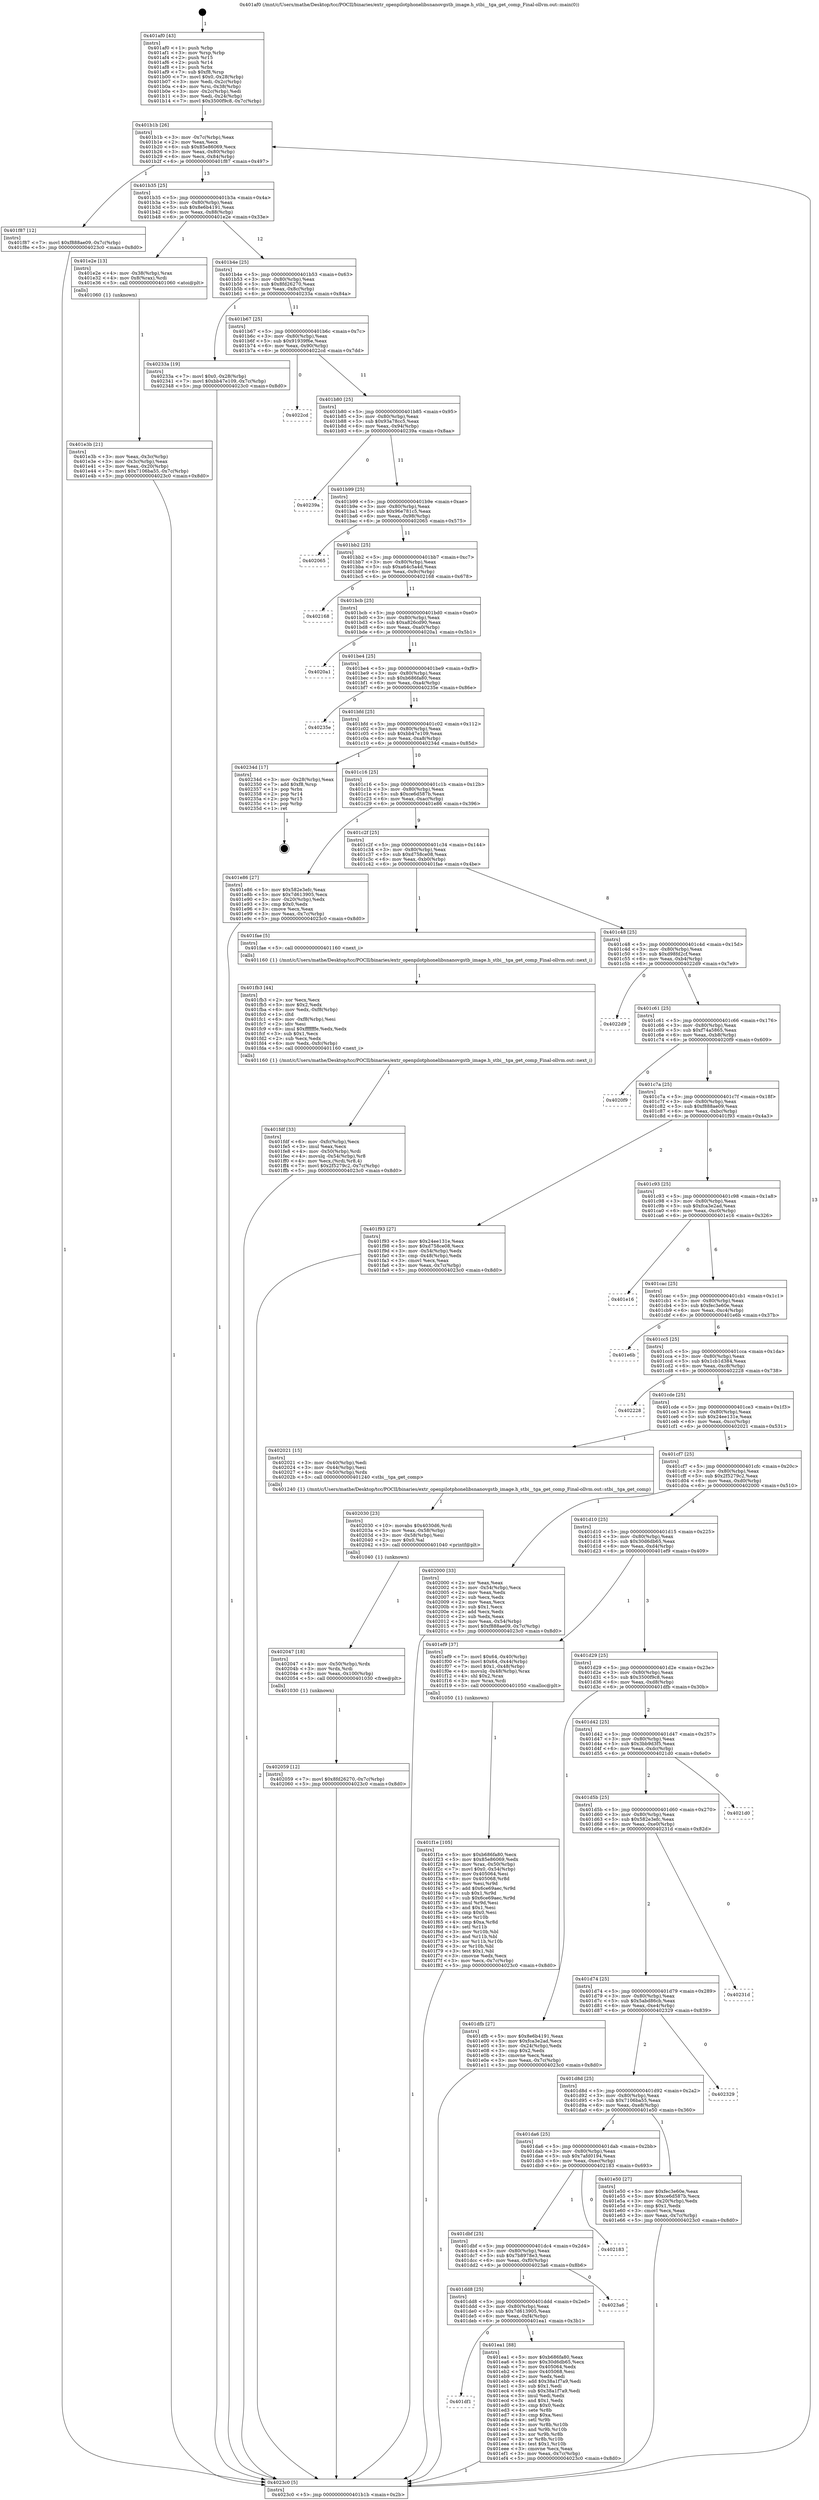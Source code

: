 digraph "0x401af0" {
  label = "0x401af0 (/mnt/c/Users/mathe/Desktop/tcc/POCII/binaries/extr_openpilotphonelibsnanovgstb_image.h_stbi__tga_get_comp_Final-ollvm.out::main(0))"
  labelloc = "t"
  node[shape=record]

  Entry [label="",width=0.3,height=0.3,shape=circle,fillcolor=black,style=filled]
  "0x401b1b" [label="{
     0x401b1b [26]\l
     | [instrs]\l
     &nbsp;&nbsp;0x401b1b \<+3\>: mov -0x7c(%rbp),%eax\l
     &nbsp;&nbsp;0x401b1e \<+2\>: mov %eax,%ecx\l
     &nbsp;&nbsp;0x401b20 \<+6\>: sub $0x85e86069,%ecx\l
     &nbsp;&nbsp;0x401b26 \<+3\>: mov %eax,-0x80(%rbp)\l
     &nbsp;&nbsp;0x401b29 \<+6\>: mov %ecx,-0x84(%rbp)\l
     &nbsp;&nbsp;0x401b2f \<+6\>: je 0000000000401f87 \<main+0x497\>\l
  }"]
  "0x401f87" [label="{
     0x401f87 [12]\l
     | [instrs]\l
     &nbsp;&nbsp;0x401f87 \<+7\>: movl $0xf888ae09,-0x7c(%rbp)\l
     &nbsp;&nbsp;0x401f8e \<+5\>: jmp 00000000004023c0 \<main+0x8d0\>\l
  }"]
  "0x401b35" [label="{
     0x401b35 [25]\l
     | [instrs]\l
     &nbsp;&nbsp;0x401b35 \<+5\>: jmp 0000000000401b3a \<main+0x4a\>\l
     &nbsp;&nbsp;0x401b3a \<+3\>: mov -0x80(%rbp),%eax\l
     &nbsp;&nbsp;0x401b3d \<+5\>: sub $0x8e6b4191,%eax\l
     &nbsp;&nbsp;0x401b42 \<+6\>: mov %eax,-0x88(%rbp)\l
     &nbsp;&nbsp;0x401b48 \<+6\>: je 0000000000401e2e \<main+0x33e\>\l
  }"]
  Exit [label="",width=0.3,height=0.3,shape=circle,fillcolor=black,style=filled,peripheries=2]
  "0x401e2e" [label="{
     0x401e2e [13]\l
     | [instrs]\l
     &nbsp;&nbsp;0x401e2e \<+4\>: mov -0x38(%rbp),%rax\l
     &nbsp;&nbsp;0x401e32 \<+4\>: mov 0x8(%rax),%rdi\l
     &nbsp;&nbsp;0x401e36 \<+5\>: call 0000000000401060 \<atoi@plt\>\l
     | [calls]\l
     &nbsp;&nbsp;0x401060 \{1\} (unknown)\l
  }"]
  "0x401b4e" [label="{
     0x401b4e [25]\l
     | [instrs]\l
     &nbsp;&nbsp;0x401b4e \<+5\>: jmp 0000000000401b53 \<main+0x63\>\l
     &nbsp;&nbsp;0x401b53 \<+3\>: mov -0x80(%rbp),%eax\l
     &nbsp;&nbsp;0x401b56 \<+5\>: sub $0x8fd26270,%eax\l
     &nbsp;&nbsp;0x401b5b \<+6\>: mov %eax,-0x8c(%rbp)\l
     &nbsp;&nbsp;0x401b61 \<+6\>: je 000000000040233a \<main+0x84a\>\l
  }"]
  "0x402059" [label="{
     0x402059 [12]\l
     | [instrs]\l
     &nbsp;&nbsp;0x402059 \<+7\>: movl $0x8fd26270,-0x7c(%rbp)\l
     &nbsp;&nbsp;0x402060 \<+5\>: jmp 00000000004023c0 \<main+0x8d0\>\l
  }"]
  "0x40233a" [label="{
     0x40233a [19]\l
     | [instrs]\l
     &nbsp;&nbsp;0x40233a \<+7\>: movl $0x0,-0x28(%rbp)\l
     &nbsp;&nbsp;0x402341 \<+7\>: movl $0xbb47e109,-0x7c(%rbp)\l
     &nbsp;&nbsp;0x402348 \<+5\>: jmp 00000000004023c0 \<main+0x8d0\>\l
  }"]
  "0x401b67" [label="{
     0x401b67 [25]\l
     | [instrs]\l
     &nbsp;&nbsp;0x401b67 \<+5\>: jmp 0000000000401b6c \<main+0x7c\>\l
     &nbsp;&nbsp;0x401b6c \<+3\>: mov -0x80(%rbp),%eax\l
     &nbsp;&nbsp;0x401b6f \<+5\>: sub $0x91939f6e,%eax\l
     &nbsp;&nbsp;0x401b74 \<+6\>: mov %eax,-0x90(%rbp)\l
     &nbsp;&nbsp;0x401b7a \<+6\>: je 00000000004022cd \<main+0x7dd\>\l
  }"]
  "0x402047" [label="{
     0x402047 [18]\l
     | [instrs]\l
     &nbsp;&nbsp;0x402047 \<+4\>: mov -0x50(%rbp),%rdx\l
     &nbsp;&nbsp;0x40204b \<+3\>: mov %rdx,%rdi\l
     &nbsp;&nbsp;0x40204e \<+6\>: mov %eax,-0x100(%rbp)\l
     &nbsp;&nbsp;0x402054 \<+5\>: call 0000000000401030 \<free@plt\>\l
     | [calls]\l
     &nbsp;&nbsp;0x401030 \{1\} (unknown)\l
  }"]
  "0x4022cd" [label="{
     0x4022cd\l
  }", style=dashed]
  "0x401b80" [label="{
     0x401b80 [25]\l
     | [instrs]\l
     &nbsp;&nbsp;0x401b80 \<+5\>: jmp 0000000000401b85 \<main+0x95\>\l
     &nbsp;&nbsp;0x401b85 \<+3\>: mov -0x80(%rbp),%eax\l
     &nbsp;&nbsp;0x401b88 \<+5\>: sub $0x93a78cc5,%eax\l
     &nbsp;&nbsp;0x401b8d \<+6\>: mov %eax,-0x94(%rbp)\l
     &nbsp;&nbsp;0x401b93 \<+6\>: je 000000000040239a \<main+0x8aa\>\l
  }"]
  "0x402030" [label="{
     0x402030 [23]\l
     | [instrs]\l
     &nbsp;&nbsp;0x402030 \<+10\>: movabs $0x4030d6,%rdi\l
     &nbsp;&nbsp;0x40203a \<+3\>: mov %eax,-0x58(%rbp)\l
     &nbsp;&nbsp;0x40203d \<+3\>: mov -0x58(%rbp),%esi\l
     &nbsp;&nbsp;0x402040 \<+2\>: mov $0x0,%al\l
     &nbsp;&nbsp;0x402042 \<+5\>: call 0000000000401040 \<printf@plt\>\l
     | [calls]\l
     &nbsp;&nbsp;0x401040 \{1\} (unknown)\l
  }"]
  "0x40239a" [label="{
     0x40239a\l
  }", style=dashed]
  "0x401b99" [label="{
     0x401b99 [25]\l
     | [instrs]\l
     &nbsp;&nbsp;0x401b99 \<+5\>: jmp 0000000000401b9e \<main+0xae\>\l
     &nbsp;&nbsp;0x401b9e \<+3\>: mov -0x80(%rbp),%eax\l
     &nbsp;&nbsp;0x401ba1 \<+5\>: sub $0x96e781c5,%eax\l
     &nbsp;&nbsp;0x401ba6 \<+6\>: mov %eax,-0x98(%rbp)\l
     &nbsp;&nbsp;0x401bac \<+6\>: je 0000000000402065 \<main+0x575\>\l
  }"]
  "0x401fdf" [label="{
     0x401fdf [33]\l
     | [instrs]\l
     &nbsp;&nbsp;0x401fdf \<+6\>: mov -0xfc(%rbp),%ecx\l
     &nbsp;&nbsp;0x401fe5 \<+3\>: imul %eax,%ecx\l
     &nbsp;&nbsp;0x401fe8 \<+4\>: mov -0x50(%rbp),%rdi\l
     &nbsp;&nbsp;0x401fec \<+4\>: movslq -0x54(%rbp),%r8\l
     &nbsp;&nbsp;0x401ff0 \<+4\>: mov %ecx,(%rdi,%r8,4)\l
     &nbsp;&nbsp;0x401ff4 \<+7\>: movl $0x2f5279c2,-0x7c(%rbp)\l
     &nbsp;&nbsp;0x401ffb \<+5\>: jmp 00000000004023c0 \<main+0x8d0\>\l
  }"]
  "0x402065" [label="{
     0x402065\l
  }", style=dashed]
  "0x401bb2" [label="{
     0x401bb2 [25]\l
     | [instrs]\l
     &nbsp;&nbsp;0x401bb2 \<+5\>: jmp 0000000000401bb7 \<main+0xc7\>\l
     &nbsp;&nbsp;0x401bb7 \<+3\>: mov -0x80(%rbp),%eax\l
     &nbsp;&nbsp;0x401bba \<+5\>: sub $0xa64c5a4d,%eax\l
     &nbsp;&nbsp;0x401bbf \<+6\>: mov %eax,-0x9c(%rbp)\l
     &nbsp;&nbsp;0x401bc5 \<+6\>: je 0000000000402168 \<main+0x678\>\l
  }"]
  "0x401fb3" [label="{
     0x401fb3 [44]\l
     | [instrs]\l
     &nbsp;&nbsp;0x401fb3 \<+2\>: xor %ecx,%ecx\l
     &nbsp;&nbsp;0x401fb5 \<+5\>: mov $0x2,%edx\l
     &nbsp;&nbsp;0x401fba \<+6\>: mov %edx,-0xf8(%rbp)\l
     &nbsp;&nbsp;0x401fc0 \<+1\>: cltd\l
     &nbsp;&nbsp;0x401fc1 \<+6\>: mov -0xf8(%rbp),%esi\l
     &nbsp;&nbsp;0x401fc7 \<+2\>: idiv %esi\l
     &nbsp;&nbsp;0x401fc9 \<+6\>: imul $0xfffffffe,%edx,%edx\l
     &nbsp;&nbsp;0x401fcf \<+3\>: sub $0x1,%ecx\l
     &nbsp;&nbsp;0x401fd2 \<+2\>: sub %ecx,%edx\l
     &nbsp;&nbsp;0x401fd4 \<+6\>: mov %edx,-0xfc(%rbp)\l
     &nbsp;&nbsp;0x401fda \<+5\>: call 0000000000401160 \<next_i\>\l
     | [calls]\l
     &nbsp;&nbsp;0x401160 \{1\} (/mnt/c/Users/mathe/Desktop/tcc/POCII/binaries/extr_openpilotphonelibsnanovgstb_image.h_stbi__tga_get_comp_Final-ollvm.out::next_i)\l
  }"]
  "0x402168" [label="{
     0x402168\l
  }", style=dashed]
  "0x401bcb" [label="{
     0x401bcb [25]\l
     | [instrs]\l
     &nbsp;&nbsp;0x401bcb \<+5\>: jmp 0000000000401bd0 \<main+0xe0\>\l
     &nbsp;&nbsp;0x401bd0 \<+3\>: mov -0x80(%rbp),%eax\l
     &nbsp;&nbsp;0x401bd3 \<+5\>: sub $0xa826cd90,%eax\l
     &nbsp;&nbsp;0x401bd8 \<+6\>: mov %eax,-0xa0(%rbp)\l
     &nbsp;&nbsp;0x401bde \<+6\>: je 00000000004020a1 \<main+0x5b1\>\l
  }"]
  "0x401f1e" [label="{
     0x401f1e [105]\l
     | [instrs]\l
     &nbsp;&nbsp;0x401f1e \<+5\>: mov $0xb686fa80,%ecx\l
     &nbsp;&nbsp;0x401f23 \<+5\>: mov $0x85e86069,%edx\l
     &nbsp;&nbsp;0x401f28 \<+4\>: mov %rax,-0x50(%rbp)\l
     &nbsp;&nbsp;0x401f2c \<+7\>: movl $0x0,-0x54(%rbp)\l
     &nbsp;&nbsp;0x401f33 \<+7\>: mov 0x405064,%esi\l
     &nbsp;&nbsp;0x401f3a \<+8\>: mov 0x405068,%r8d\l
     &nbsp;&nbsp;0x401f42 \<+3\>: mov %esi,%r9d\l
     &nbsp;&nbsp;0x401f45 \<+7\>: add $0x6ce69aec,%r9d\l
     &nbsp;&nbsp;0x401f4c \<+4\>: sub $0x1,%r9d\l
     &nbsp;&nbsp;0x401f50 \<+7\>: sub $0x6ce69aec,%r9d\l
     &nbsp;&nbsp;0x401f57 \<+4\>: imul %r9d,%esi\l
     &nbsp;&nbsp;0x401f5b \<+3\>: and $0x1,%esi\l
     &nbsp;&nbsp;0x401f5e \<+3\>: cmp $0x0,%esi\l
     &nbsp;&nbsp;0x401f61 \<+4\>: sete %r10b\l
     &nbsp;&nbsp;0x401f65 \<+4\>: cmp $0xa,%r8d\l
     &nbsp;&nbsp;0x401f69 \<+4\>: setl %r11b\l
     &nbsp;&nbsp;0x401f6d \<+3\>: mov %r10b,%bl\l
     &nbsp;&nbsp;0x401f70 \<+3\>: and %r11b,%bl\l
     &nbsp;&nbsp;0x401f73 \<+3\>: xor %r11b,%r10b\l
     &nbsp;&nbsp;0x401f76 \<+3\>: or %r10b,%bl\l
     &nbsp;&nbsp;0x401f79 \<+3\>: test $0x1,%bl\l
     &nbsp;&nbsp;0x401f7c \<+3\>: cmovne %edx,%ecx\l
     &nbsp;&nbsp;0x401f7f \<+3\>: mov %ecx,-0x7c(%rbp)\l
     &nbsp;&nbsp;0x401f82 \<+5\>: jmp 00000000004023c0 \<main+0x8d0\>\l
  }"]
  "0x4020a1" [label="{
     0x4020a1\l
  }", style=dashed]
  "0x401be4" [label="{
     0x401be4 [25]\l
     | [instrs]\l
     &nbsp;&nbsp;0x401be4 \<+5\>: jmp 0000000000401be9 \<main+0xf9\>\l
     &nbsp;&nbsp;0x401be9 \<+3\>: mov -0x80(%rbp),%eax\l
     &nbsp;&nbsp;0x401bec \<+5\>: sub $0xb686fa80,%eax\l
     &nbsp;&nbsp;0x401bf1 \<+6\>: mov %eax,-0xa4(%rbp)\l
     &nbsp;&nbsp;0x401bf7 \<+6\>: je 000000000040235e \<main+0x86e\>\l
  }"]
  "0x401df1" [label="{
     0x401df1\l
  }", style=dashed]
  "0x40235e" [label="{
     0x40235e\l
  }", style=dashed]
  "0x401bfd" [label="{
     0x401bfd [25]\l
     | [instrs]\l
     &nbsp;&nbsp;0x401bfd \<+5\>: jmp 0000000000401c02 \<main+0x112\>\l
     &nbsp;&nbsp;0x401c02 \<+3\>: mov -0x80(%rbp),%eax\l
     &nbsp;&nbsp;0x401c05 \<+5\>: sub $0xbb47e109,%eax\l
     &nbsp;&nbsp;0x401c0a \<+6\>: mov %eax,-0xa8(%rbp)\l
     &nbsp;&nbsp;0x401c10 \<+6\>: je 000000000040234d \<main+0x85d\>\l
  }"]
  "0x401ea1" [label="{
     0x401ea1 [88]\l
     | [instrs]\l
     &nbsp;&nbsp;0x401ea1 \<+5\>: mov $0xb686fa80,%eax\l
     &nbsp;&nbsp;0x401ea6 \<+5\>: mov $0x30d6db65,%ecx\l
     &nbsp;&nbsp;0x401eab \<+7\>: mov 0x405064,%edx\l
     &nbsp;&nbsp;0x401eb2 \<+7\>: mov 0x405068,%esi\l
     &nbsp;&nbsp;0x401eb9 \<+2\>: mov %edx,%edi\l
     &nbsp;&nbsp;0x401ebb \<+6\>: add $0x38a1f7a9,%edi\l
     &nbsp;&nbsp;0x401ec1 \<+3\>: sub $0x1,%edi\l
     &nbsp;&nbsp;0x401ec4 \<+6\>: sub $0x38a1f7a9,%edi\l
     &nbsp;&nbsp;0x401eca \<+3\>: imul %edi,%edx\l
     &nbsp;&nbsp;0x401ecd \<+3\>: and $0x1,%edx\l
     &nbsp;&nbsp;0x401ed0 \<+3\>: cmp $0x0,%edx\l
     &nbsp;&nbsp;0x401ed3 \<+4\>: sete %r8b\l
     &nbsp;&nbsp;0x401ed7 \<+3\>: cmp $0xa,%esi\l
     &nbsp;&nbsp;0x401eda \<+4\>: setl %r9b\l
     &nbsp;&nbsp;0x401ede \<+3\>: mov %r8b,%r10b\l
     &nbsp;&nbsp;0x401ee1 \<+3\>: and %r9b,%r10b\l
     &nbsp;&nbsp;0x401ee4 \<+3\>: xor %r9b,%r8b\l
     &nbsp;&nbsp;0x401ee7 \<+3\>: or %r8b,%r10b\l
     &nbsp;&nbsp;0x401eea \<+4\>: test $0x1,%r10b\l
     &nbsp;&nbsp;0x401eee \<+3\>: cmovne %ecx,%eax\l
     &nbsp;&nbsp;0x401ef1 \<+3\>: mov %eax,-0x7c(%rbp)\l
     &nbsp;&nbsp;0x401ef4 \<+5\>: jmp 00000000004023c0 \<main+0x8d0\>\l
  }"]
  "0x40234d" [label="{
     0x40234d [17]\l
     | [instrs]\l
     &nbsp;&nbsp;0x40234d \<+3\>: mov -0x28(%rbp),%eax\l
     &nbsp;&nbsp;0x402350 \<+7\>: add $0xf8,%rsp\l
     &nbsp;&nbsp;0x402357 \<+1\>: pop %rbx\l
     &nbsp;&nbsp;0x402358 \<+2\>: pop %r14\l
     &nbsp;&nbsp;0x40235a \<+2\>: pop %r15\l
     &nbsp;&nbsp;0x40235c \<+1\>: pop %rbp\l
     &nbsp;&nbsp;0x40235d \<+1\>: ret\l
  }"]
  "0x401c16" [label="{
     0x401c16 [25]\l
     | [instrs]\l
     &nbsp;&nbsp;0x401c16 \<+5\>: jmp 0000000000401c1b \<main+0x12b\>\l
     &nbsp;&nbsp;0x401c1b \<+3\>: mov -0x80(%rbp),%eax\l
     &nbsp;&nbsp;0x401c1e \<+5\>: sub $0xce6d587b,%eax\l
     &nbsp;&nbsp;0x401c23 \<+6\>: mov %eax,-0xac(%rbp)\l
     &nbsp;&nbsp;0x401c29 \<+6\>: je 0000000000401e86 \<main+0x396\>\l
  }"]
  "0x401dd8" [label="{
     0x401dd8 [25]\l
     | [instrs]\l
     &nbsp;&nbsp;0x401dd8 \<+5\>: jmp 0000000000401ddd \<main+0x2ed\>\l
     &nbsp;&nbsp;0x401ddd \<+3\>: mov -0x80(%rbp),%eax\l
     &nbsp;&nbsp;0x401de0 \<+5\>: sub $0x7d613905,%eax\l
     &nbsp;&nbsp;0x401de5 \<+6\>: mov %eax,-0xf4(%rbp)\l
     &nbsp;&nbsp;0x401deb \<+6\>: je 0000000000401ea1 \<main+0x3b1\>\l
  }"]
  "0x401e86" [label="{
     0x401e86 [27]\l
     | [instrs]\l
     &nbsp;&nbsp;0x401e86 \<+5\>: mov $0x582e3efc,%eax\l
     &nbsp;&nbsp;0x401e8b \<+5\>: mov $0x7d613905,%ecx\l
     &nbsp;&nbsp;0x401e90 \<+3\>: mov -0x20(%rbp),%edx\l
     &nbsp;&nbsp;0x401e93 \<+3\>: cmp $0x0,%edx\l
     &nbsp;&nbsp;0x401e96 \<+3\>: cmove %ecx,%eax\l
     &nbsp;&nbsp;0x401e99 \<+3\>: mov %eax,-0x7c(%rbp)\l
     &nbsp;&nbsp;0x401e9c \<+5\>: jmp 00000000004023c0 \<main+0x8d0\>\l
  }"]
  "0x401c2f" [label="{
     0x401c2f [25]\l
     | [instrs]\l
     &nbsp;&nbsp;0x401c2f \<+5\>: jmp 0000000000401c34 \<main+0x144\>\l
     &nbsp;&nbsp;0x401c34 \<+3\>: mov -0x80(%rbp),%eax\l
     &nbsp;&nbsp;0x401c37 \<+5\>: sub $0xd758ce08,%eax\l
     &nbsp;&nbsp;0x401c3c \<+6\>: mov %eax,-0xb0(%rbp)\l
     &nbsp;&nbsp;0x401c42 \<+6\>: je 0000000000401fae \<main+0x4be\>\l
  }"]
  "0x4023a6" [label="{
     0x4023a6\l
  }", style=dashed]
  "0x401fae" [label="{
     0x401fae [5]\l
     | [instrs]\l
     &nbsp;&nbsp;0x401fae \<+5\>: call 0000000000401160 \<next_i\>\l
     | [calls]\l
     &nbsp;&nbsp;0x401160 \{1\} (/mnt/c/Users/mathe/Desktop/tcc/POCII/binaries/extr_openpilotphonelibsnanovgstb_image.h_stbi__tga_get_comp_Final-ollvm.out::next_i)\l
  }"]
  "0x401c48" [label="{
     0x401c48 [25]\l
     | [instrs]\l
     &nbsp;&nbsp;0x401c48 \<+5\>: jmp 0000000000401c4d \<main+0x15d\>\l
     &nbsp;&nbsp;0x401c4d \<+3\>: mov -0x80(%rbp),%eax\l
     &nbsp;&nbsp;0x401c50 \<+5\>: sub $0xd98fd2cf,%eax\l
     &nbsp;&nbsp;0x401c55 \<+6\>: mov %eax,-0xb4(%rbp)\l
     &nbsp;&nbsp;0x401c5b \<+6\>: je 00000000004022d9 \<main+0x7e9\>\l
  }"]
  "0x401dbf" [label="{
     0x401dbf [25]\l
     | [instrs]\l
     &nbsp;&nbsp;0x401dbf \<+5\>: jmp 0000000000401dc4 \<main+0x2d4\>\l
     &nbsp;&nbsp;0x401dc4 \<+3\>: mov -0x80(%rbp),%eax\l
     &nbsp;&nbsp;0x401dc7 \<+5\>: sub $0x7b8978e3,%eax\l
     &nbsp;&nbsp;0x401dcc \<+6\>: mov %eax,-0xf0(%rbp)\l
     &nbsp;&nbsp;0x401dd2 \<+6\>: je 00000000004023a6 \<main+0x8b6\>\l
  }"]
  "0x4022d9" [label="{
     0x4022d9\l
  }", style=dashed]
  "0x401c61" [label="{
     0x401c61 [25]\l
     | [instrs]\l
     &nbsp;&nbsp;0x401c61 \<+5\>: jmp 0000000000401c66 \<main+0x176\>\l
     &nbsp;&nbsp;0x401c66 \<+3\>: mov -0x80(%rbp),%eax\l
     &nbsp;&nbsp;0x401c69 \<+5\>: sub $0xf74a5865,%eax\l
     &nbsp;&nbsp;0x401c6e \<+6\>: mov %eax,-0xb8(%rbp)\l
     &nbsp;&nbsp;0x401c74 \<+6\>: je 00000000004020f9 \<main+0x609\>\l
  }"]
  "0x402183" [label="{
     0x402183\l
  }", style=dashed]
  "0x4020f9" [label="{
     0x4020f9\l
  }", style=dashed]
  "0x401c7a" [label="{
     0x401c7a [25]\l
     | [instrs]\l
     &nbsp;&nbsp;0x401c7a \<+5\>: jmp 0000000000401c7f \<main+0x18f\>\l
     &nbsp;&nbsp;0x401c7f \<+3\>: mov -0x80(%rbp),%eax\l
     &nbsp;&nbsp;0x401c82 \<+5\>: sub $0xf888ae09,%eax\l
     &nbsp;&nbsp;0x401c87 \<+6\>: mov %eax,-0xbc(%rbp)\l
     &nbsp;&nbsp;0x401c8d \<+6\>: je 0000000000401f93 \<main+0x4a3\>\l
  }"]
  "0x401da6" [label="{
     0x401da6 [25]\l
     | [instrs]\l
     &nbsp;&nbsp;0x401da6 \<+5\>: jmp 0000000000401dab \<main+0x2bb\>\l
     &nbsp;&nbsp;0x401dab \<+3\>: mov -0x80(%rbp),%eax\l
     &nbsp;&nbsp;0x401dae \<+5\>: sub $0x7afd0194,%eax\l
     &nbsp;&nbsp;0x401db3 \<+6\>: mov %eax,-0xec(%rbp)\l
     &nbsp;&nbsp;0x401db9 \<+6\>: je 0000000000402183 \<main+0x693\>\l
  }"]
  "0x401f93" [label="{
     0x401f93 [27]\l
     | [instrs]\l
     &nbsp;&nbsp;0x401f93 \<+5\>: mov $0x24ee131e,%eax\l
     &nbsp;&nbsp;0x401f98 \<+5\>: mov $0xd758ce08,%ecx\l
     &nbsp;&nbsp;0x401f9d \<+3\>: mov -0x54(%rbp),%edx\l
     &nbsp;&nbsp;0x401fa0 \<+3\>: cmp -0x48(%rbp),%edx\l
     &nbsp;&nbsp;0x401fa3 \<+3\>: cmovl %ecx,%eax\l
     &nbsp;&nbsp;0x401fa6 \<+3\>: mov %eax,-0x7c(%rbp)\l
     &nbsp;&nbsp;0x401fa9 \<+5\>: jmp 00000000004023c0 \<main+0x8d0\>\l
  }"]
  "0x401c93" [label="{
     0x401c93 [25]\l
     | [instrs]\l
     &nbsp;&nbsp;0x401c93 \<+5\>: jmp 0000000000401c98 \<main+0x1a8\>\l
     &nbsp;&nbsp;0x401c98 \<+3\>: mov -0x80(%rbp),%eax\l
     &nbsp;&nbsp;0x401c9b \<+5\>: sub $0xfca3e2ad,%eax\l
     &nbsp;&nbsp;0x401ca0 \<+6\>: mov %eax,-0xc0(%rbp)\l
     &nbsp;&nbsp;0x401ca6 \<+6\>: je 0000000000401e16 \<main+0x326\>\l
  }"]
  "0x401e50" [label="{
     0x401e50 [27]\l
     | [instrs]\l
     &nbsp;&nbsp;0x401e50 \<+5\>: mov $0xfec3e60e,%eax\l
     &nbsp;&nbsp;0x401e55 \<+5\>: mov $0xce6d587b,%ecx\l
     &nbsp;&nbsp;0x401e5a \<+3\>: mov -0x20(%rbp),%edx\l
     &nbsp;&nbsp;0x401e5d \<+3\>: cmp $0x1,%edx\l
     &nbsp;&nbsp;0x401e60 \<+3\>: cmovl %ecx,%eax\l
     &nbsp;&nbsp;0x401e63 \<+3\>: mov %eax,-0x7c(%rbp)\l
     &nbsp;&nbsp;0x401e66 \<+5\>: jmp 00000000004023c0 \<main+0x8d0\>\l
  }"]
  "0x401e16" [label="{
     0x401e16\l
  }", style=dashed]
  "0x401cac" [label="{
     0x401cac [25]\l
     | [instrs]\l
     &nbsp;&nbsp;0x401cac \<+5\>: jmp 0000000000401cb1 \<main+0x1c1\>\l
     &nbsp;&nbsp;0x401cb1 \<+3\>: mov -0x80(%rbp),%eax\l
     &nbsp;&nbsp;0x401cb4 \<+5\>: sub $0xfec3e60e,%eax\l
     &nbsp;&nbsp;0x401cb9 \<+6\>: mov %eax,-0xc4(%rbp)\l
     &nbsp;&nbsp;0x401cbf \<+6\>: je 0000000000401e6b \<main+0x37b\>\l
  }"]
  "0x401d8d" [label="{
     0x401d8d [25]\l
     | [instrs]\l
     &nbsp;&nbsp;0x401d8d \<+5\>: jmp 0000000000401d92 \<main+0x2a2\>\l
     &nbsp;&nbsp;0x401d92 \<+3\>: mov -0x80(%rbp),%eax\l
     &nbsp;&nbsp;0x401d95 \<+5\>: sub $0x7106ba55,%eax\l
     &nbsp;&nbsp;0x401d9a \<+6\>: mov %eax,-0xe8(%rbp)\l
     &nbsp;&nbsp;0x401da0 \<+6\>: je 0000000000401e50 \<main+0x360\>\l
  }"]
  "0x401e6b" [label="{
     0x401e6b\l
  }", style=dashed]
  "0x401cc5" [label="{
     0x401cc5 [25]\l
     | [instrs]\l
     &nbsp;&nbsp;0x401cc5 \<+5\>: jmp 0000000000401cca \<main+0x1da\>\l
     &nbsp;&nbsp;0x401cca \<+3\>: mov -0x80(%rbp),%eax\l
     &nbsp;&nbsp;0x401ccd \<+5\>: sub $0x1cb1d384,%eax\l
     &nbsp;&nbsp;0x401cd2 \<+6\>: mov %eax,-0xc8(%rbp)\l
     &nbsp;&nbsp;0x401cd8 \<+6\>: je 0000000000402228 \<main+0x738\>\l
  }"]
  "0x402329" [label="{
     0x402329\l
  }", style=dashed]
  "0x402228" [label="{
     0x402228\l
  }", style=dashed]
  "0x401cde" [label="{
     0x401cde [25]\l
     | [instrs]\l
     &nbsp;&nbsp;0x401cde \<+5\>: jmp 0000000000401ce3 \<main+0x1f3\>\l
     &nbsp;&nbsp;0x401ce3 \<+3\>: mov -0x80(%rbp),%eax\l
     &nbsp;&nbsp;0x401ce6 \<+5\>: sub $0x24ee131e,%eax\l
     &nbsp;&nbsp;0x401ceb \<+6\>: mov %eax,-0xcc(%rbp)\l
     &nbsp;&nbsp;0x401cf1 \<+6\>: je 0000000000402021 \<main+0x531\>\l
  }"]
  "0x401d74" [label="{
     0x401d74 [25]\l
     | [instrs]\l
     &nbsp;&nbsp;0x401d74 \<+5\>: jmp 0000000000401d79 \<main+0x289\>\l
     &nbsp;&nbsp;0x401d79 \<+3\>: mov -0x80(%rbp),%eax\l
     &nbsp;&nbsp;0x401d7c \<+5\>: sub $0x5abd86cb,%eax\l
     &nbsp;&nbsp;0x401d81 \<+6\>: mov %eax,-0xe4(%rbp)\l
     &nbsp;&nbsp;0x401d87 \<+6\>: je 0000000000402329 \<main+0x839\>\l
  }"]
  "0x402021" [label="{
     0x402021 [15]\l
     | [instrs]\l
     &nbsp;&nbsp;0x402021 \<+3\>: mov -0x40(%rbp),%edi\l
     &nbsp;&nbsp;0x402024 \<+3\>: mov -0x44(%rbp),%esi\l
     &nbsp;&nbsp;0x402027 \<+4\>: mov -0x50(%rbp),%rdx\l
     &nbsp;&nbsp;0x40202b \<+5\>: call 0000000000401240 \<stbi__tga_get_comp\>\l
     | [calls]\l
     &nbsp;&nbsp;0x401240 \{1\} (/mnt/c/Users/mathe/Desktop/tcc/POCII/binaries/extr_openpilotphonelibsnanovgstb_image.h_stbi__tga_get_comp_Final-ollvm.out::stbi__tga_get_comp)\l
  }"]
  "0x401cf7" [label="{
     0x401cf7 [25]\l
     | [instrs]\l
     &nbsp;&nbsp;0x401cf7 \<+5\>: jmp 0000000000401cfc \<main+0x20c\>\l
     &nbsp;&nbsp;0x401cfc \<+3\>: mov -0x80(%rbp),%eax\l
     &nbsp;&nbsp;0x401cff \<+5\>: sub $0x2f5279c2,%eax\l
     &nbsp;&nbsp;0x401d04 \<+6\>: mov %eax,-0xd0(%rbp)\l
     &nbsp;&nbsp;0x401d0a \<+6\>: je 0000000000402000 \<main+0x510\>\l
  }"]
  "0x40231d" [label="{
     0x40231d\l
  }", style=dashed]
  "0x402000" [label="{
     0x402000 [33]\l
     | [instrs]\l
     &nbsp;&nbsp;0x402000 \<+2\>: xor %eax,%eax\l
     &nbsp;&nbsp;0x402002 \<+3\>: mov -0x54(%rbp),%ecx\l
     &nbsp;&nbsp;0x402005 \<+2\>: mov %eax,%edx\l
     &nbsp;&nbsp;0x402007 \<+2\>: sub %ecx,%edx\l
     &nbsp;&nbsp;0x402009 \<+2\>: mov %eax,%ecx\l
     &nbsp;&nbsp;0x40200b \<+3\>: sub $0x1,%ecx\l
     &nbsp;&nbsp;0x40200e \<+2\>: add %ecx,%edx\l
     &nbsp;&nbsp;0x402010 \<+2\>: sub %edx,%eax\l
     &nbsp;&nbsp;0x402012 \<+3\>: mov %eax,-0x54(%rbp)\l
     &nbsp;&nbsp;0x402015 \<+7\>: movl $0xf888ae09,-0x7c(%rbp)\l
     &nbsp;&nbsp;0x40201c \<+5\>: jmp 00000000004023c0 \<main+0x8d0\>\l
  }"]
  "0x401d10" [label="{
     0x401d10 [25]\l
     | [instrs]\l
     &nbsp;&nbsp;0x401d10 \<+5\>: jmp 0000000000401d15 \<main+0x225\>\l
     &nbsp;&nbsp;0x401d15 \<+3\>: mov -0x80(%rbp),%eax\l
     &nbsp;&nbsp;0x401d18 \<+5\>: sub $0x30d6db65,%eax\l
     &nbsp;&nbsp;0x401d1d \<+6\>: mov %eax,-0xd4(%rbp)\l
     &nbsp;&nbsp;0x401d23 \<+6\>: je 0000000000401ef9 \<main+0x409\>\l
  }"]
  "0x401d5b" [label="{
     0x401d5b [25]\l
     | [instrs]\l
     &nbsp;&nbsp;0x401d5b \<+5\>: jmp 0000000000401d60 \<main+0x270\>\l
     &nbsp;&nbsp;0x401d60 \<+3\>: mov -0x80(%rbp),%eax\l
     &nbsp;&nbsp;0x401d63 \<+5\>: sub $0x582e3efc,%eax\l
     &nbsp;&nbsp;0x401d68 \<+6\>: mov %eax,-0xe0(%rbp)\l
     &nbsp;&nbsp;0x401d6e \<+6\>: je 000000000040231d \<main+0x82d\>\l
  }"]
  "0x401ef9" [label="{
     0x401ef9 [37]\l
     | [instrs]\l
     &nbsp;&nbsp;0x401ef9 \<+7\>: movl $0x64,-0x40(%rbp)\l
     &nbsp;&nbsp;0x401f00 \<+7\>: movl $0x64,-0x44(%rbp)\l
     &nbsp;&nbsp;0x401f07 \<+7\>: movl $0x1,-0x48(%rbp)\l
     &nbsp;&nbsp;0x401f0e \<+4\>: movslq -0x48(%rbp),%rax\l
     &nbsp;&nbsp;0x401f12 \<+4\>: shl $0x2,%rax\l
     &nbsp;&nbsp;0x401f16 \<+3\>: mov %rax,%rdi\l
     &nbsp;&nbsp;0x401f19 \<+5\>: call 0000000000401050 \<malloc@plt\>\l
     | [calls]\l
     &nbsp;&nbsp;0x401050 \{1\} (unknown)\l
  }"]
  "0x401d29" [label="{
     0x401d29 [25]\l
     | [instrs]\l
     &nbsp;&nbsp;0x401d29 \<+5\>: jmp 0000000000401d2e \<main+0x23e\>\l
     &nbsp;&nbsp;0x401d2e \<+3\>: mov -0x80(%rbp),%eax\l
     &nbsp;&nbsp;0x401d31 \<+5\>: sub $0x3500f9c8,%eax\l
     &nbsp;&nbsp;0x401d36 \<+6\>: mov %eax,-0xd8(%rbp)\l
     &nbsp;&nbsp;0x401d3c \<+6\>: je 0000000000401dfb \<main+0x30b\>\l
  }"]
  "0x4021d0" [label="{
     0x4021d0\l
  }", style=dashed]
  "0x401dfb" [label="{
     0x401dfb [27]\l
     | [instrs]\l
     &nbsp;&nbsp;0x401dfb \<+5\>: mov $0x8e6b4191,%eax\l
     &nbsp;&nbsp;0x401e00 \<+5\>: mov $0xfca3e2ad,%ecx\l
     &nbsp;&nbsp;0x401e05 \<+3\>: mov -0x24(%rbp),%edx\l
     &nbsp;&nbsp;0x401e08 \<+3\>: cmp $0x2,%edx\l
     &nbsp;&nbsp;0x401e0b \<+3\>: cmovne %ecx,%eax\l
     &nbsp;&nbsp;0x401e0e \<+3\>: mov %eax,-0x7c(%rbp)\l
     &nbsp;&nbsp;0x401e11 \<+5\>: jmp 00000000004023c0 \<main+0x8d0\>\l
  }"]
  "0x401d42" [label="{
     0x401d42 [25]\l
     | [instrs]\l
     &nbsp;&nbsp;0x401d42 \<+5\>: jmp 0000000000401d47 \<main+0x257\>\l
     &nbsp;&nbsp;0x401d47 \<+3\>: mov -0x80(%rbp),%eax\l
     &nbsp;&nbsp;0x401d4a \<+5\>: sub $0x3bb9d3f5,%eax\l
     &nbsp;&nbsp;0x401d4f \<+6\>: mov %eax,-0xdc(%rbp)\l
     &nbsp;&nbsp;0x401d55 \<+6\>: je 00000000004021d0 \<main+0x6e0\>\l
  }"]
  "0x4023c0" [label="{
     0x4023c0 [5]\l
     | [instrs]\l
     &nbsp;&nbsp;0x4023c0 \<+5\>: jmp 0000000000401b1b \<main+0x2b\>\l
  }"]
  "0x401af0" [label="{
     0x401af0 [43]\l
     | [instrs]\l
     &nbsp;&nbsp;0x401af0 \<+1\>: push %rbp\l
     &nbsp;&nbsp;0x401af1 \<+3\>: mov %rsp,%rbp\l
     &nbsp;&nbsp;0x401af4 \<+2\>: push %r15\l
     &nbsp;&nbsp;0x401af6 \<+2\>: push %r14\l
     &nbsp;&nbsp;0x401af8 \<+1\>: push %rbx\l
     &nbsp;&nbsp;0x401af9 \<+7\>: sub $0xf8,%rsp\l
     &nbsp;&nbsp;0x401b00 \<+7\>: movl $0x0,-0x28(%rbp)\l
     &nbsp;&nbsp;0x401b07 \<+3\>: mov %edi,-0x2c(%rbp)\l
     &nbsp;&nbsp;0x401b0a \<+4\>: mov %rsi,-0x38(%rbp)\l
     &nbsp;&nbsp;0x401b0e \<+3\>: mov -0x2c(%rbp),%edi\l
     &nbsp;&nbsp;0x401b11 \<+3\>: mov %edi,-0x24(%rbp)\l
     &nbsp;&nbsp;0x401b14 \<+7\>: movl $0x3500f9c8,-0x7c(%rbp)\l
  }"]
  "0x401e3b" [label="{
     0x401e3b [21]\l
     | [instrs]\l
     &nbsp;&nbsp;0x401e3b \<+3\>: mov %eax,-0x3c(%rbp)\l
     &nbsp;&nbsp;0x401e3e \<+3\>: mov -0x3c(%rbp),%eax\l
     &nbsp;&nbsp;0x401e41 \<+3\>: mov %eax,-0x20(%rbp)\l
     &nbsp;&nbsp;0x401e44 \<+7\>: movl $0x7106ba55,-0x7c(%rbp)\l
     &nbsp;&nbsp;0x401e4b \<+5\>: jmp 00000000004023c0 \<main+0x8d0\>\l
  }"]
  Entry -> "0x401af0" [label=" 1"]
  "0x401b1b" -> "0x401f87" [label=" 1"]
  "0x401b1b" -> "0x401b35" [label=" 13"]
  "0x40234d" -> Exit [label=" 1"]
  "0x401b35" -> "0x401e2e" [label=" 1"]
  "0x401b35" -> "0x401b4e" [label=" 12"]
  "0x40233a" -> "0x4023c0" [label=" 1"]
  "0x401b4e" -> "0x40233a" [label=" 1"]
  "0x401b4e" -> "0x401b67" [label=" 11"]
  "0x402059" -> "0x4023c0" [label=" 1"]
  "0x401b67" -> "0x4022cd" [label=" 0"]
  "0x401b67" -> "0x401b80" [label=" 11"]
  "0x402047" -> "0x402059" [label=" 1"]
  "0x401b80" -> "0x40239a" [label=" 0"]
  "0x401b80" -> "0x401b99" [label=" 11"]
  "0x402030" -> "0x402047" [label=" 1"]
  "0x401b99" -> "0x402065" [label=" 0"]
  "0x401b99" -> "0x401bb2" [label=" 11"]
  "0x402021" -> "0x402030" [label=" 1"]
  "0x401bb2" -> "0x402168" [label=" 0"]
  "0x401bb2" -> "0x401bcb" [label=" 11"]
  "0x402000" -> "0x4023c0" [label=" 1"]
  "0x401bcb" -> "0x4020a1" [label=" 0"]
  "0x401bcb" -> "0x401be4" [label=" 11"]
  "0x401fdf" -> "0x4023c0" [label=" 1"]
  "0x401be4" -> "0x40235e" [label=" 0"]
  "0x401be4" -> "0x401bfd" [label=" 11"]
  "0x401fb3" -> "0x401fdf" [label=" 1"]
  "0x401bfd" -> "0x40234d" [label=" 1"]
  "0x401bfd" -> "0x401c16" [label=" 10"]
  "0x401fae" -> "0x401fb3" [label=" 1"]
  "0x401c16" -> "0x401e86" [label=" 1"]
  "0x401c16" -> "0x401c2f" [label=" 9"]
  "0x401f87" -> "0x4023c0" [label=" 1"]
  "0x401c2f" -> "0x401fae" [label=" 1"]
  "0x401c2f" -> "0x401c48" [label=" 8"]
  "0x401f1e" -> "0x4023c0" [label=" 1"]
  "0x401c48" -> "0x4022d9" [label=" 0"]
  "0x401c48" -> "0x401c61" [label=" 8"]
  "0x401ea1" -> "0x4023c0" [label=" 1"]
  "0x401c61" -> "0x4020f9" [label=" 0"]
  "0x401c61" -> "0x401c7a" [label=" 8"]
  "0x401dd8" -> "0x401df1" [label=" 0"]
  "0x401c7a" -> "0x401f93" [label=" 2"]
  "0x401c7a" -> "0x401c93" [label=" 6"]
  "0x401f93" -> "0x4023c0" [label=" 2"]
  "0x401c93" -> "0x401e16" [label=" 0"]
  "0x401c93" -> "0x401cac" [label=" 6"]
  "0x401dbf" -> "0x401dd8" [label=" 1"]
  "0x401cac" -> "0x401e6b" [label=" 0"]
  "0x401cac" -> "0x401cc5" [label=" 6"]
  "0x401ef9" -> "0x401f1e" [label=" 1"]
  "0x401cc5" -> "0x402228" [label=" 0"]
  "0x401cc5" -> "0x401cde" [label=" 6"]
  "0x401da6" -> "0x401dbf" [label=" 1"]
  "0x401cde" -> "0x402021" [label=" 1"]
  "0x401cde" -> "0x401cf7" [label=" 5"]
  "0x401dd8" -> "0x401ea1" [label=" 1"]
  "0x401cf7" -> "0x402000" [label=" 1"]
  "0x401cf7" -> "0x401d10" [label=" 4"]
  "0x401e86" -> "0x4023c0" [label=" 1"]
  "0x401d10" -> "0x401ef9" [label=" 1"]
  "0x401d10" -> "0x401d29" [label=" 3"]
  "0x401d8d" -> "0x401da6" [label=" 1"]
  "0x401d29" -> "0x401dfb" [label=" 1"]
  "0x401d29" -> "0x401d42" [label=" 2"]
  "0x401dfb" -> "0x4023c0" [label=" 1"]
  "0x401af0" -> "0x401b1b" [label=" 1"]
  "0x4023c0" -> "0x401b1b" [label=" 13"]
  "0x401e2e" -> "0x401e3b" [label=" 1"]
  "0x401e3b" -> "0x4023c0" [label=" 1"]
  "0x401d8d" -> "0x401e50" [label=" 1"]
  "0x401d42" -> "0x4021d0" [label=" 0"]
  "0x401d42" -> "0x401d5b" [label=" 2"]
  "0x401e50" -> "0x4023c0" [label=" 1"]
  "0x401d5b" -> "0x40231d" [label=" 0"]
  "0x401d5b" -> "0x401d74" [label=" 2"]
  "0x401da6" -> "0x402183" [label=" 0"]
  "0x401d74" -> "0x402329" [label=" 0"]
  "0x401d74" -> "0x401d8d" [label=" 2"]
  "0x401dbf" -> "0x4023a6" [label=" 0"]
}
